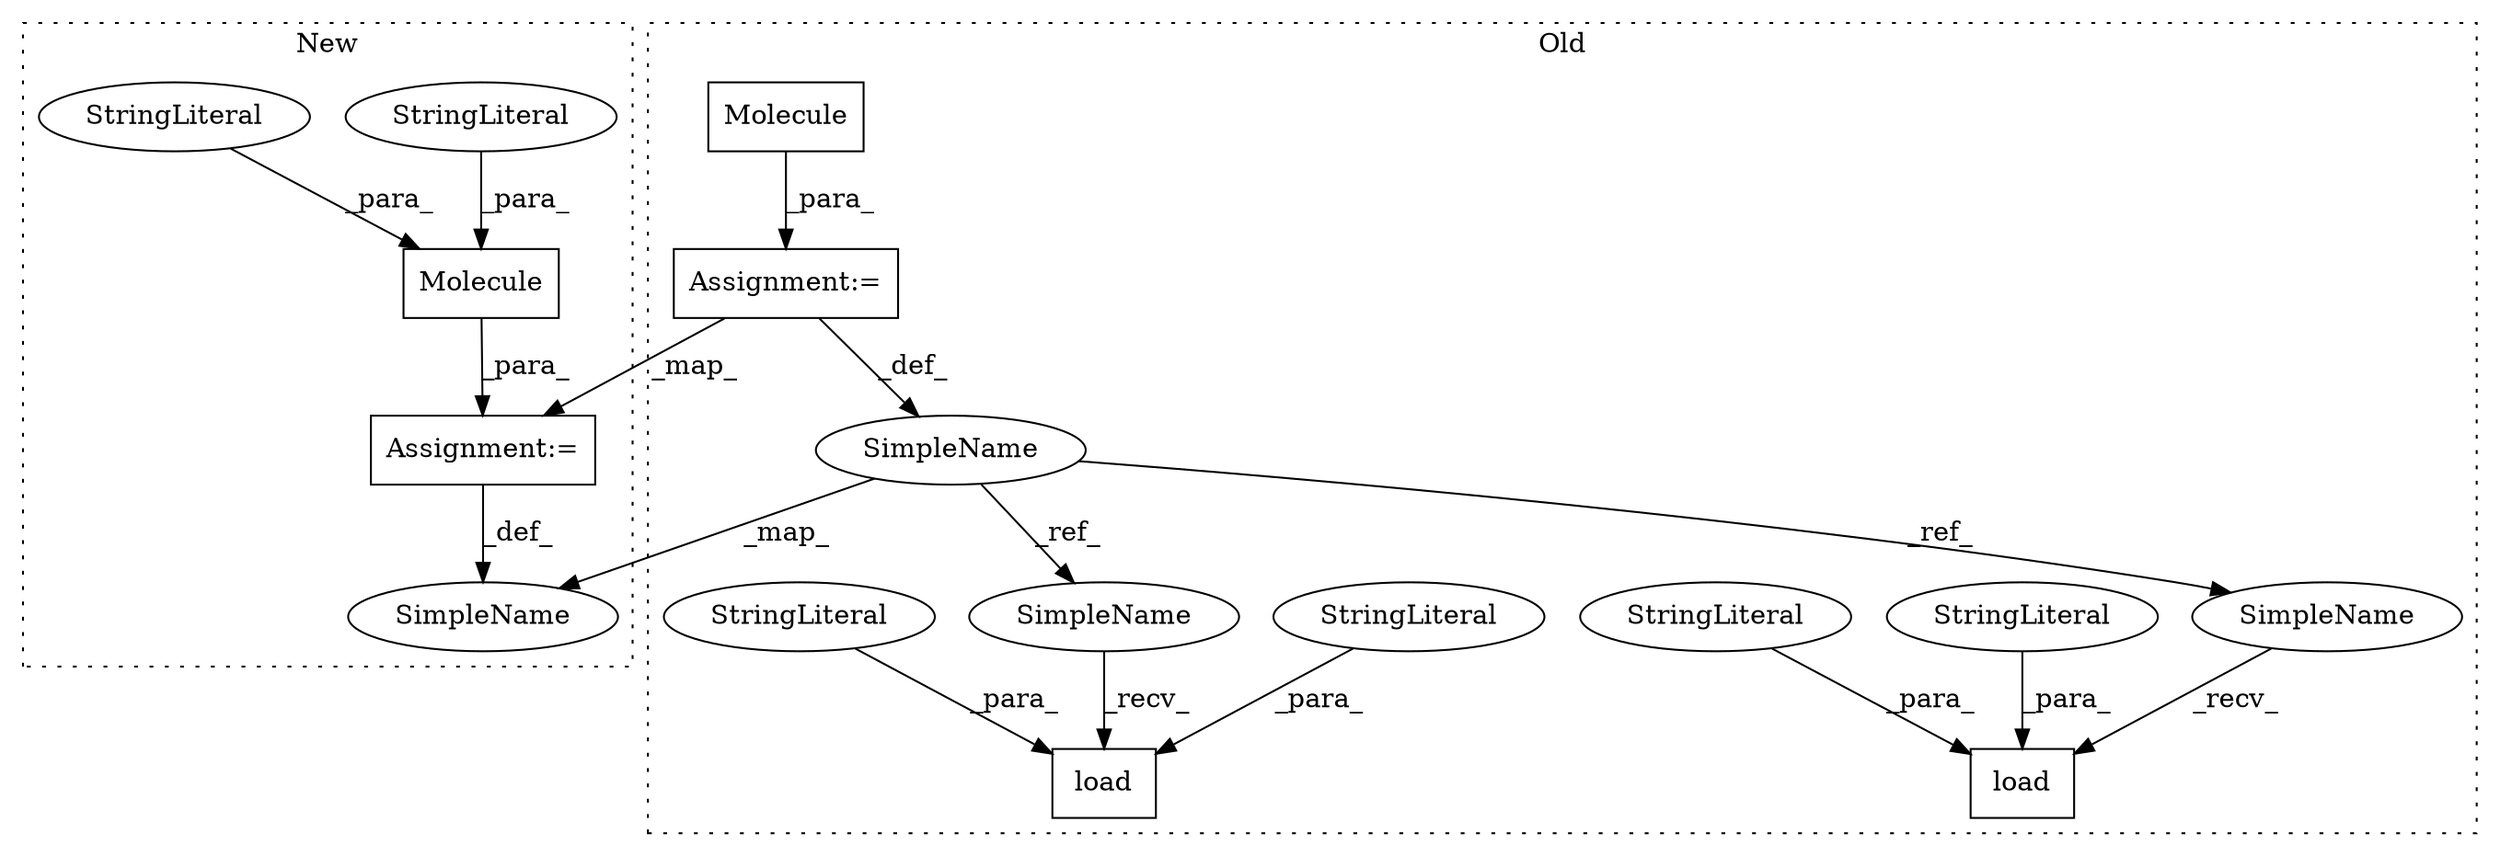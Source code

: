 digraph G {
subgraph cluster0 {
1 [label="load" a="32" s="1459,1485" l="5,1" shape="box"];
3 [label="Molecule" a="32" s="1316" l="10" shape="box"];
4 [label="StringLiteral" a="45" s="1477" l="8" shape="ellipse"];
6 [label="load" a="32" s="1379,1399" l="5,1" shape="box"];
7 [label="SimpleName" a="42" s="1314" l="1" shape="ellipse"];
9 [label="StringLiteral" a="45" s="1384" l="6" shape="ellipse"];
11 [label="StringLiteral" a="45" s="1391" l="8" shape="ellipse"];
12 [label="StringLiteral" a="45" s="1464" l="12" shape="ellipse"];
13 [label="Assignment:=" a="7" s="1315" l="1" shape="box"];
15 [label="SimpleName" a="42" s="1377" l="1" shape="ellipse"];
16 [label="SimpleName" a="42" s="1457" l="1" shape="ellipse"];
label = "Old";
style="dotted";
}
subgraph cluster1 {
2 [label="Molecule" a="32" s="1674,1704" l="9,1" shape="box"];
5 [label="StringLiteral" a="45" s="1683" l="12" shape="ellipse"];
8 [label="SimpleName" a="42" s="1672" l="1" shape="ellipse"];
10 [label="StringLiteral" a="45" s="1696" l="8" shape="ellipse"];
14 [label="Assignment:=" a="7" s="1673" l="1" shape="box"];
label = "New";
style="dotted";
}
2 -> 14 [label="_para_"];
3 -> 13 [label="_para_"];
4 -> 1 [label="_para_"];
5 -> 2 [label="_para_"];
7 -> 16 [label="_ref_"];
7 -> 15 [label="_ref_"];
7 -> 8 [label="_map_"];
9 -> 6 [label="_para_"];
10 -> 2 [label="_para_"];
11 -> 6 [label="_para_"];
12 -> 1 [label="_para_"];
13 -> 7 [label="_def_"];
13 -> 14 [label="_map_"];
14 -> 8 [label="_def_"];
15 -> 6 [label="_recv_"];
16 -> 1 [label="_recv_"];
}
